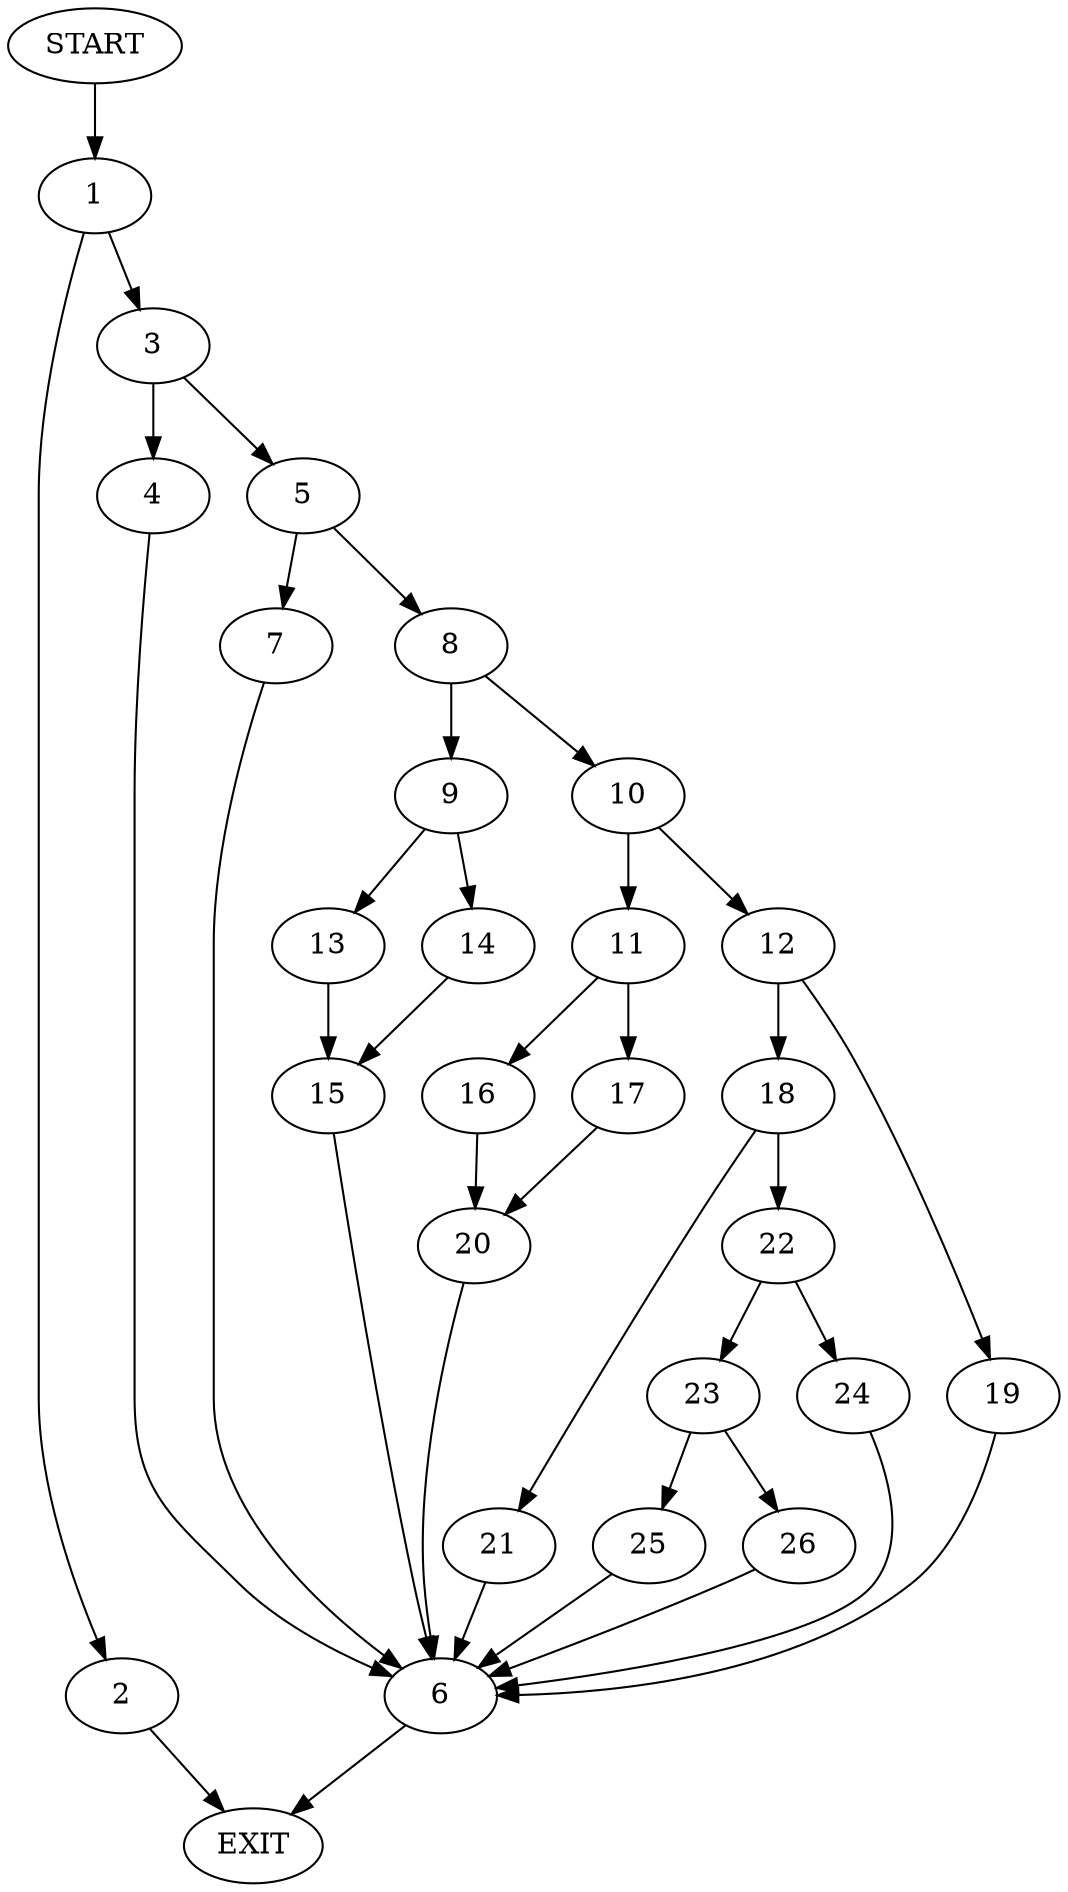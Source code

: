 digraph {
0 [label="START"]
27 [label="EXIT"]
0 -> 1
1 -> 2
1 -> 3
3 -> 4
3 -> 5
2 -> 27
4 -> 6
5 -> 7
5 -> 8
6 -> 27
8 -> 9
8 -> 10
7 -> 6
10 -> 11
10 -> 12
9 -> 13
9 -> 14
14 -> 15
13 -> 15
15 -> 6
11 -> 16
11 -> 17
12 -> 18
12 -> 19
17 -> 20
16 -> 20
20 -> 6
19 -> 6
18 -> 21
18 -> 22
21 -> 6
22 -> 23
22 -> 24
24 -> 6
23 -> 25
23 -> 26
25 -> 6
26 -> 6
}
